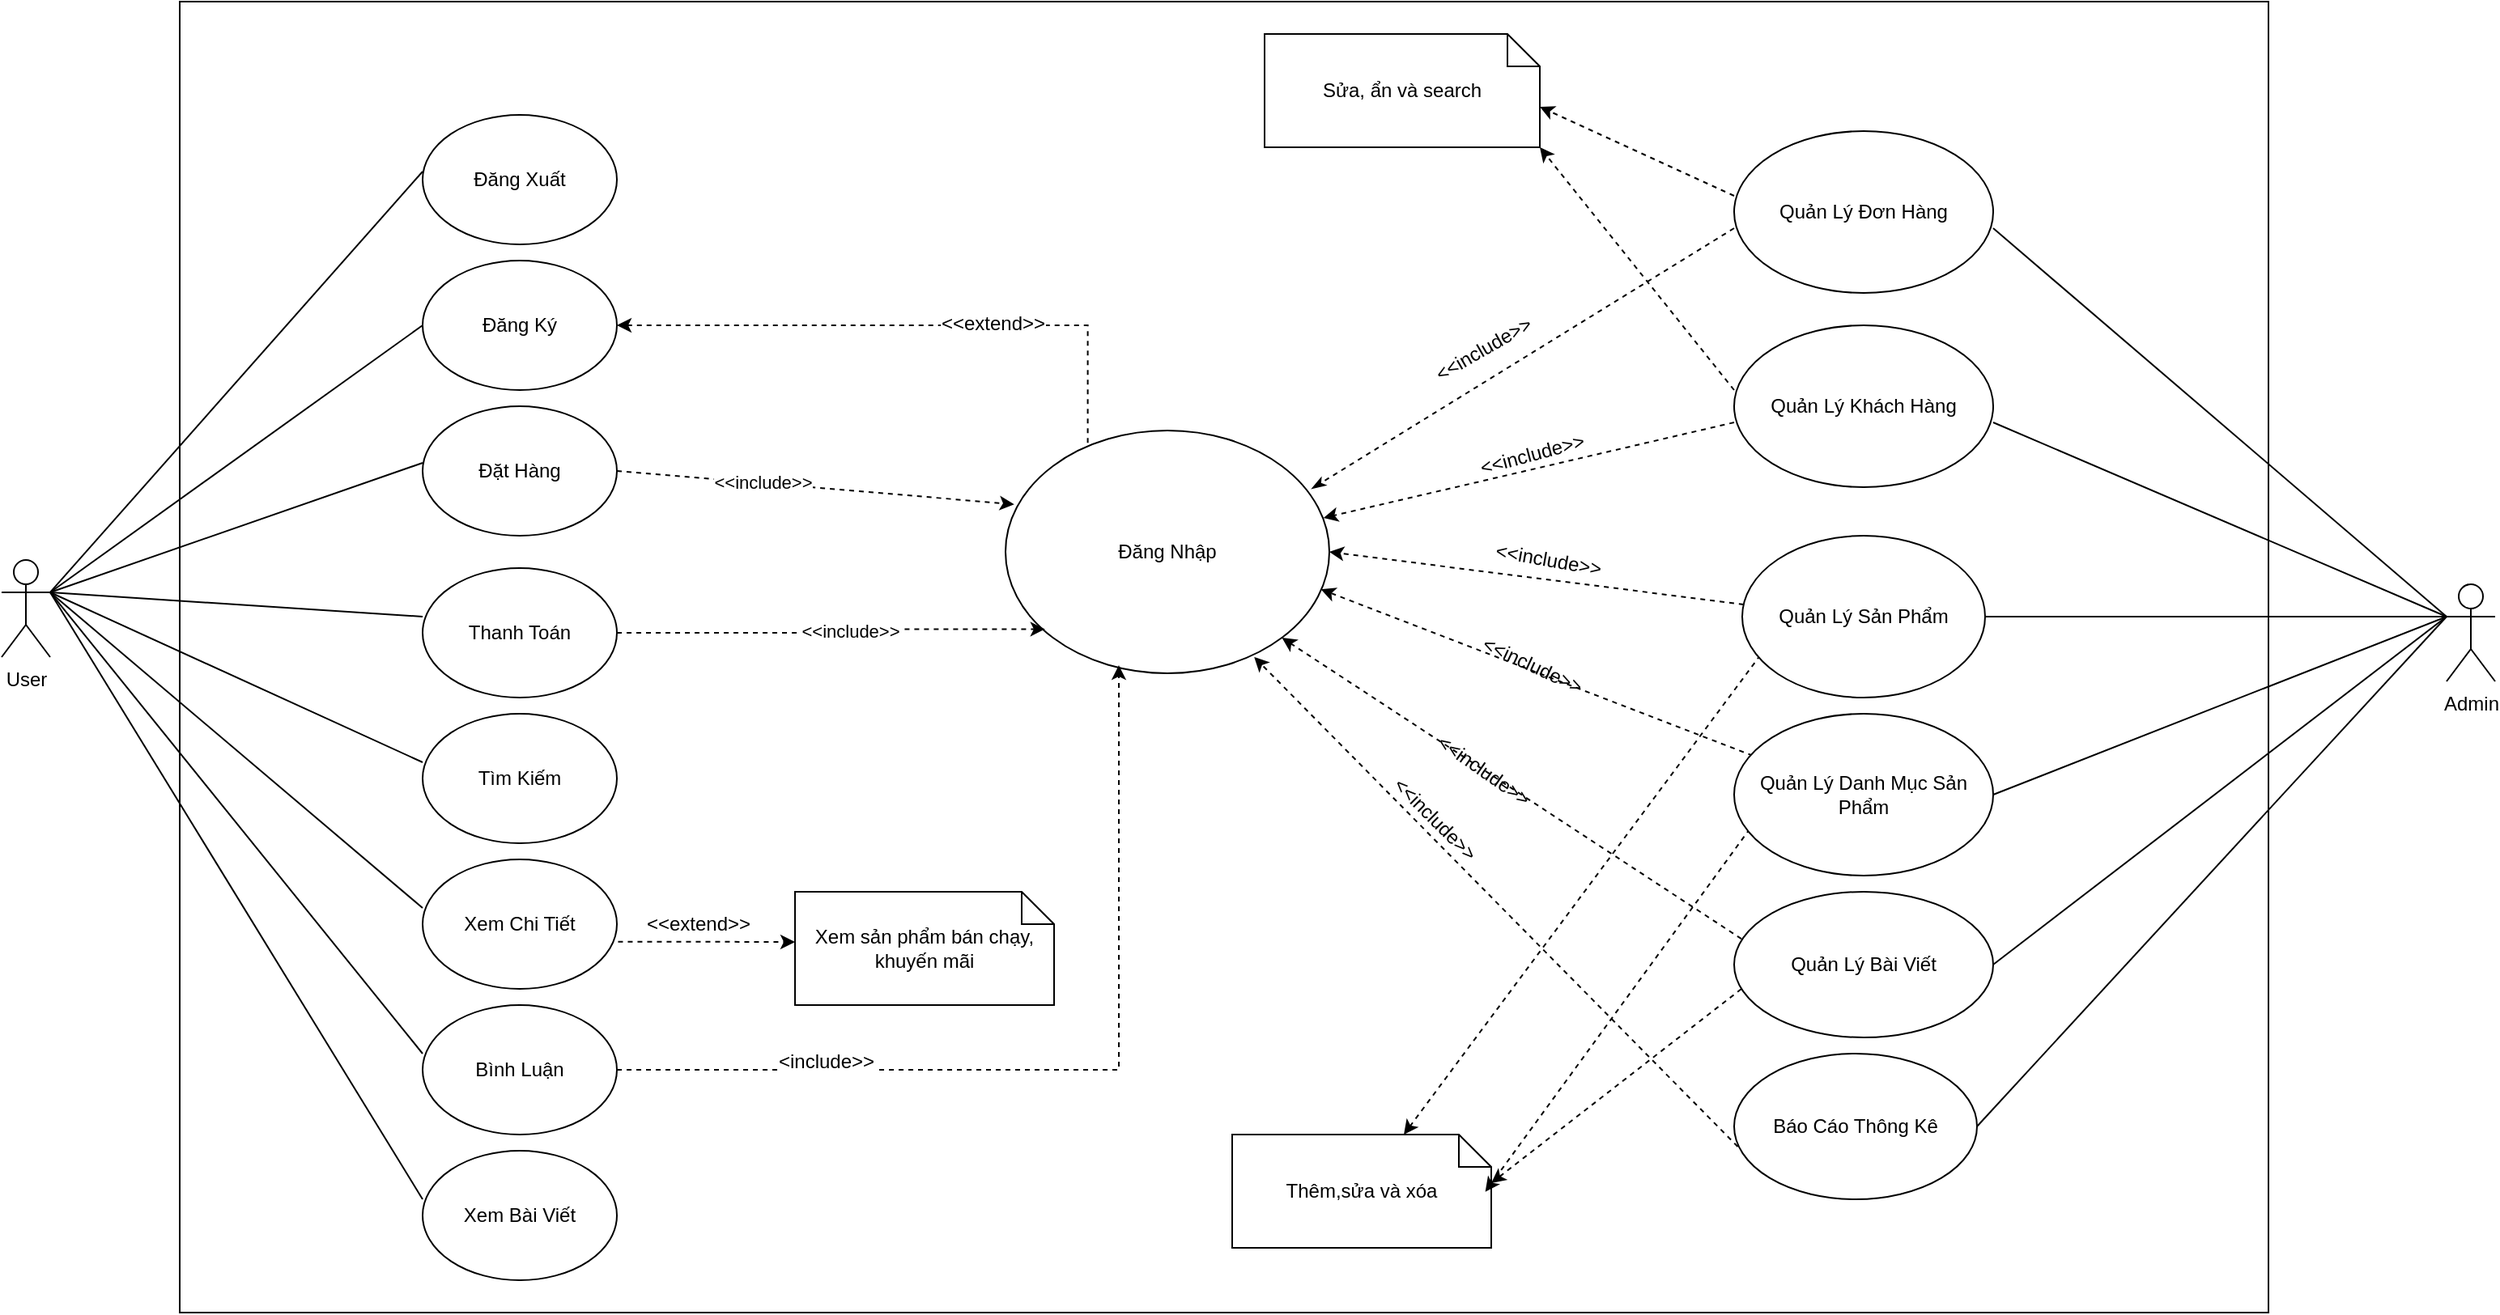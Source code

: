<mxfile version="24.8.6">
  <diagram name="Page-1" id="x4a_CrOOiANk78A3KvGd">
    <mxGraphModel dx="2220" dy="1089" grid="1" gridSize="10" guides="1" tooltips="1" connect="1" arrows="1" fold="1" page="1" pageScale="1" pageWidth="3300" pageHeight="4681" math="0" shadow="0">
      <root>
        <mxCell id="0" />
        <mxCell id="1" parent="0" />
        <mxCell id="pyRZXPUVbA9_702f5Y_X-11" style="rounded=0;orthogonalLoop=1;jettySize=auto;html=1;exitX=1;exitY=0.333;exitDx=0;exitDy=0;exitPerimeter=0;fontFamily=Helvetica;fontSize=12;fontColor=default;entryX=0;entryY=0.5;entryDx=0;entryDy=0;endArrow=none;endFill=0;" parent="1" source="Nud_BQLuELYe_r3ZkEnG-1" edge="1">
          <mxGeometry relative="1" as="geometry">
            <mxPoint x="1120" y="220" as="targetPoint" />
          </mxGeometry>
        </mxCell>
        <mxCell id="pyRZXPUVbA9_702f5Y_X-12" style="rounded=0;orthogonalLoop=1;jettySize=auto;html=1;exitX=1;exitY=0.333;exitDx=0;exitDy=0;exitPerimeter=0;fontFamily=Helvetica;fontSize=12;fontColor=default;entryX=0;entryY=0.5;entryDx=0;entryDy=0;endArrow=none;endFill=0;" parent="1" source="Nud_BQLuELYe_r3ZkEnG-1" edge="1">
          <mxGeometry relative="1" as="geometry">
            <mxPoint x="1120.0" y="125" as="targetPoint" />
          </mxGeometry>
        </mxCell>
        <mxCell id="pyRZXPUVbA9_702f5Y_X-20" style="rounded=0;orthogonalLoop=1;jettySize=auto;html=1;exitX=1;exitY=0.333;exitDx=0;exitDy=0;exitPerimeter=0;fontFamily=Helvetica;fontSize=12;fontColor=default;entryX=0;entryY=0.5;entryDx=0;entryDy=0;endArrow=none;endFill=0;" parent="1" source="Nud_BQLuELYe_r3ZkEnG-1" edge="1">
          <mxGeometry relative="1" as="geometry">
            <mxPoint x="1120.0" y="670" as="targetPoint" />
          </mxGeometry>
        </mxCell>
        <mxCell id="Nud_BQLuELYe_r3ZkEnG-1" value="User" style="shape=umlActor;verticalLabelPosition=bottom;verticalAlign=top;html=1;outlineConnect=0;" parent="1" vertex="1">
          <mxGeometry x="860" y="365" width="30" height="60" as="geometry" />
        </mxCell>
        <mxCell id="OdKkpMeZ7IpjYvgaHoXA-8" style="rounded=0;orthogonalLoop=1;jettySize=auto;html=1;exitX=0;exitY=0.333;exitDx=0;exitDy=0;exitPerimeter=0;entryX=1;entryY=0.5;entryDx=0;entryDy=0;endArrow=none;endFill=0;" parent="1" source="Nud_BQLuELYe_r3ZkEnG-3" edge="1">
          <mxGeometry relative="1" as="geometry">
            <mxPoint x="2090" y="160" as="targetPoint" />
          </mxGeometry>
        </mxCell>
        <mxCell id="OdKkpMeZ7IpjYvgaHoXA-9" style="rounded=0;orthogonalLoop=1;jettySize=auto;html=1;exitX=0;exitY=0.333;exitDx=0;exitDy=0;exitPerimeter=0;entryX=1;entryY=0.5;entryDx=0;entryDy=0;endArrow=none;endFill=0;" parent="1" source="Nud_BQLuELYe_r3ZkEnG-3" edge="1">
          <mxGeometry relative="1" as="geometry">
            <mxPoint x="2090" y="280.0" as="targetPoint" />
          </mxGeometry>
        </mxCell>
        <mxCell id="OdKkpMeZ7IpjYvgaHoXA-10" style="rounded=0;orthogonalLoop=1;jettySize=auto;html=1;exitX=0;exitY=0.333;exitDx=0;exitDy=0;exitPerimeter=0;endArrow=none;endFill=0;entryX=1;entryY=0.5;entryDx=0;entryDy=0;" parent="1" source="Nud_BQLuELYe_r3ZkEnG-3" target="EuURe4UWY_9U8k-Uneeb-14" edge="1">
          <mxGeometry relative="1" as="geometry">
            <mxPoint x="2090" y="400.0" as="targetPoint" />
          </mxGeometry>
        </mxCell>
        <mxCell id="OdKkpMeZ7IpjYvgaHoXA-11" style="rounded=0;orthogonalLoop=1;jettySize=auto;html=1;entryX=1;entryY=0.5;entryDx=0;entryDy=0;endArrow=none;endFill=0;" parent="1" target="EuURe4UWY_9U8k-Uneeb-15" edge="1">
          <mxGeometry relative="1" as="geometry">
            <mxPoint x="2370" y="400" as="sourcePoint" />
            <mxPoint x="2090" y="520.0" as="targetPoint" />
          </mxGeometry>
        </mxCell>
        <mxCell id="OdKkpMeZ7IpjYvgaHoXA-12" style="rounded=0;orthogonalLoop=1;jettySize=auto;html=1;exitX=0;exitY=0.333;exitDx=0;exitDy=0;exitPerimeter=0;entryX=1;entryY=0.5;entryDx=0;entryDy=0;endArrow=none;endFill=0;" parent="1" source="Nud_BQLuELYe_r3ZkEnG-3" target="EuURe4UWY_9U8k-Uneeb-16" edge="1">
          <mxGeometry relative="1" as="geometry">
            <mxPoint x="2090" y="640" as="targetPoint" />
          </mxGeometry>
        </mxCell>
        <mxCell id="qhDxRso9LNAH2FtVtD3s-2" style="rounded=0;orthogonalLoop=1;jettySize=auto;html=1;exitX=0;exitY=0.333;exitDx=0;exitDy=0;exitPerimeter=0;entryX=1;entryY=0.5;entryDx=0;entryDy=0;endArrow=none;endFill=0;" parent="1" source="Nud_BQLuELYe_r3ZkEnG-3" target="EuURe4UWY_9U8k-Uneeb-17" edge="1">
          <mxGeometry relative="1" as="geometry">
            <mxPoint x="2090" y="760" as="targetPoint" />
          </mxGeometry>
        </mxCell>
        <mxCell id="Nud_BQLuELYe_r3ZkEnG-3" value="Admin" style="shape=umlActor;verticalLabelPosition=bottom;verticalAlign=top;html=1;outlineConnect=0;" parent="1" vertex="1">
          <mxGeometry x="2370" y="380" width="30" height="60" as="geometry" />
        </mxCell>
        <mxCell id="hHHpHos3qXQZ88BaUu0H-11" value="" style="endArrow=none;html=1;rounded=0;entryX=0;entryY=0.5;entryDx=0;entryDy=0;" parent="1" edge="1">
          <mxGeometry width="50" height="50" relative="1" as="geometry">
            <mxPoint x="890" y="385" as="sourcePoint" />
            <mxPoint x="1120" y="305" as="targetPoint" />
          </mxGeometry>
        </mxCell>
        <mxCell id="hHHpHos3qXQZ88BaUu0H-12" value="" style="endArrow=none;html=1;rounded=0;entryX=0;entryY=0.5;entryDx=0;entryDy=0;" parent="1" edge="1">
          <mxGeometry width="50" height="50" relative="1" as="geometry">
            <mxPoint x="890" y="385" as="sourcePoint" />
            <mxPoint x="1120" y="400" as="targetPoint" />
          </mxGeometry>
        </mxCell>
        <mxCell id="hHHpHos3qXQZ88BaUu0H-13" value="" style="endArrow=none;html=1;rounded=0;entryX=0;entryY=0.5;entryDx=0;entryDy=0;" parent="1" edge="1">
          <mxGeometry width="50" height="50" relative="1" as="geometry">
            <mxPoint x="890" y="385" as="sourcePoint" />
            <mxPoint x="1120.0" y="490" as="targetPoint" />
          </mxGeometry>
        </mxCell>
        <mxCell id="hHHpHos3qXQZ88BaUu0H-14" value="" style="endArrow=none;html=1;rounded=0;entryX=0;entryY=0.5;entryDx=0;entryDy=0;exitX=1;exitY=0.333;exitDx=0;exitDy=0;exitPerimeter=0;" parent="1" source="Nud_BQLuELYe_r3ZkEnG-1" edge="1">
          <mxGeometry width="50" height="50" relative="1" as="geometry">
            <mxPoint x="890" y="405" as="sourcePoint" />
            <mxPoint x="1120.0" y="580" as="targetPoint" />
          </mxGeometry>
        </mxCell>
        <mxCell id="hHHpHos3qXQZ88BaUu0H-34" value="Đăng Nhập" style="ellipse;whiteSpace=wrap;html=1;" parent="1" vertex="1">
          <mxGeometry x="1480" y="285" width="200" height="150" as="geometry" />
        </mxCell>
        <mxCell id="OdKkpMeZ7IpjYvgaHoXA-18" style="rounded=0;orthogonalLoop=1;jettySize=auto;html=1;exitX=0;exitY=0.5;exitDx=0;exitDy=0;entryX=0.945;entryY=0.24;entryDx=0;entryDy=0;dashed=1;endArrow=classicThin;endFill=1;entryPerimeter=0;" parent="1" target="hHHpHos3qXQZ88BaUu0H-34" edge="1">
          <mxGeometry relative="1" as="geometry">
            <mxPoint x="1930" y="160" as="sourcePoint" />
          </mxGeometry>
        </mxCell>
        <mxCell id="OdKkpMeZ7IpjYvgaHoXA-16" style="rounded=0;orthogonalLoop=1;jettySize=auto;html=1;exitX=0;exitY=0.25;exitDx=0;exitDy=0;dashed=1;endArrow=classic;endFill=1;entryX=1;entryY=1;entryDx=0;entryDy=0;entryPerimeter=0;" parent="1" target="OdKkpMeZ7IpjYvgaHoXA-13" edge="1">
          <mxGeometry relative="1" as="geometry">
            <mxPoint x="1750" y="110" as="targetPoint" />
            <mxPoint x="1930" y="260.0" as="sourcePoint" />
          </mxGeometry>
        </mxCell>
        <mxCell id="OdKkpMeZ7IpjYvgaHoXA-20" style="rounded=0;orthogonalLoop=1;jettySize=auto;html=1;exitX=0.006;exitY=0.425;exitDx=0;exitDy=0;endArrow=classic;endFill=1;dashed=1;entryX=1;entryY=0.5;entryDx=0;entryDy=0;exitPerimeter=0;" parent="1" source="EuURe4UWY_9U8k-Uneeb-14" target="hHHpHos3qXQZ88BaUu0H-34" edge="1">
          <mxGeometry relative="1" as="geometry">
            <mxPoint x="1930" y="400.0" as="sourcePoint" />
          </mxGeometry>
        </mxCell>
        <mxCell id="EuURe4UWY_9U8k-Uneeb-4" style="rounded=0;orthogonalLoop=1;jettySize=auto;html=1;exitX=0.075;exitY=0.737;exitDx=0;exitDy=0;dashed=1;exitPerimeter=0;" parent="1" source="EuURe4UWY_9U8k-Uneeb-14" target="OdKkpMeZ7IpjYvgaHoXA-14" edge="1">
          <mxGeometry relative="1" as="geometry">
            <mxPoint x="1930" y="440.0" as="sourcePoint" />
          </mxGeometry>
        </mxCell>
        <mxCell id="OdKkpMeZ7IpjYvgaHoXA-23" style="rounded=0;orthogonalLoop=1;jettySize=auto;html=1;exitX=0.028;exitY=0.323;exitDx=0;exitDy=0;entryX=1;entryY=1;entryDx=0;entryDy=0;dashed=1;endArrow=classic;endFill=1;exitPerimeter=0;" parent="1" source="EuURe4UWY_9U8k-Uneeb-16" target="hHHpHos3qXQZ88BaUu0H-34" edge="1">
          <mxGeometry relative="1" as="geometry">
            <mxPoint x="1930" y="620.0" as="sourcePoint" />
          </mxGeometry>
        </mxCell>
        <mxCell id="OdKkpMeZ7IpjYvgaHoXA-13" value="&lt;font style=&quot;font-size: 12px;&quot;&gt;Sửa, ẩn và search&lt;/font&gt;" style="shape=note;size=20;whiteSpace=wrap;html=1;" parent="1" vertex="1">
          <mxGeometry x="1640" y="40" width="170" height="70" as="geometry" />
        </mxCell>
        <mxCell id="OdKkpMeZ7IpjYvgaHoXA-14" value="&lt;font style=&quot;font-size: 12px;&quot;&gt;Thêm,sửa và xóa&lt;/font&gt;" style="shape=note;size=20;whiteSpace=wrap;html=1;" parent="1" vertex="1">
          <mxGeometry x="1620" y="720" width="160" height="70" as="geometry" />
        </mxCell>
        <mxCell id="OdKkpMeZ7IpjYvgaHoXA-15" style="rounded=0;orthogonalLoop=1;jettySize=auto;html=1;exitX=0;exitY=0.25;exitDx=0;exitDy=0;entryX=0;entryY=0;entryDx=170;entryDy=45;entryPerimeter=0;endArrow=classic;endFill=1;dashed=1;" parent="1" target="OdKkpMeZ7IpjYvgaHoXA-13" edge="1">
          <mxGeometry relative="1" as="geometry">
            <mxPoint x="1930" y="140" as="sourcePoint" />
          </mxGeometry>
        </mxCell>
        <mxCell id="OdKkpMeZ7IpjYvgaHoXA-19" style="rounded=0;orthogonalLoop=1;jettySize=auto;html=1;exitX=0;exitY=0.5;exitDx=0;exitDy=0;entryX=0.982;entryY=0.36;entryDx=0;entryDy=0;entryPerimeter=0;endArrow=classic;endFill=1;dashed=1;" parent="1" target="hHHpHos3qXQZ88BaUu0H-34" edge="1">
          <mxGeometry relative="1" as="geometry">
            <mxPoint x="1930" y="280.0" as="sourcePoint" />
          </mxGeometry>
        </mxCell>
        <mxCell id="OdKkpMeZ7IpjYvgaHoXA-21" style="rounded=0;orthogonalLoop=1;jettySize=auto;html=1;exitX=0.028;exitY=0.667;exitDx=0;exitDy=0;endArrow=classic;endFill=1;dashed=1;exitPerimeter=0;" parent="1" source="EuURe4UWY_9U8k-Uneeb-16" edge="1">
          <mxGeometry relative="1" as="geometry">
            <mxPoint x="1780" y="750" as="targetPoint" />
            <mxPoint x="1930" y="660" as="sourcePoint" />
          </mxGeometry>
        </mxCell>
        <mxCell id="OdKkpMeZ7IpjYvgaHoXA-22" style="rounded=0;orthogonalLoop=1;jettySize=auto;html=1;exitX=0.061;exitY=0.71;exitDx=0;exitDy=0;entryX=0.977;entryY=0.506;entryDx=0;entryDy=0;entryPerimeter=0;endArrow=classic;endFill=1;dashed=1;exitPerimeter=0;" parent="1" source="EuURe4UWY_9U8k-Uneeb-15" target="OdKkpMeZ7IpjYvgaHoXA-14" edge="1">
          <mxGeometry relative="1" as="geometry">
            <mxPoint x="1930" y="540.0" as="sourcePoint" />
          </mxGeometry>
        </mxCell>
        <mxCell id="OdKkpMeZ7IpjYvgaHoXA-24" style="rounded=0;orthogonalLoop=1;jettySize=auto;html=1;exitX=0.072;exitY=0.259;exitDx=0;exitDy=0;entryX=0.974;entryY=0.654;entryDx=0;entryDy=0;entryPerimeter=0;dashed=1;endArrow=classic;endFill=1;exitPerimeter=0;" parent="1" source="EuURe4UWY_9U8k-Uneeb-15" target="hHHpHos3qXQZ88BaUu0H-34" edge="1">
          <mxGeometry relative="1" as="geometry">
            <mxPoint x="1930" y="500.0" as="sourcePoint" />
          </mxGeometry>
        </mxCell>
        <mxCell id="OdKkpMeZ7IpjYvgaHoXA-25" value="&amp;lt;&amp;lt;include&amp;gt;&amp;gt;" style="text;html=1;align=center;verticalAlign=middle;resizable=0;points=[];autosize=1;strokeColor=none;fillColor=none;rotation=-30;" parent="1" vertex="1">
          <mxGeometry x="1730" y="220" width="90" height="30" as="geometry" />
        </mxCell>
        <mxCell id="OdKkpMeZ7IpjYvgaHoXA-26" value="&amp;lt;&amp;lt;include&amp;gt;&amp;gt;" style="text;html=1;align=center;verticalAlign=middle;resizable=0;points=[];autosize=1;strokeColor=none;fillColor=none;rotation=-15;" parent="1" vertex="1">
          <mxGeometry x="1760" y="285" width="90" height="30" as="geometry" />
        </mxCell>
        <mxCell id="OdKkpMeZ7IpjYvgaHoXA-27" value="&amp;lt;&amp;lt;include&amp;gt;&amp;gt;" style="text;html=1;align=center;verticalAlign=middle;resizable=0;points=[];autosize=1;strokeColor=none;fillColor=none;rotation=10;" parent="1" vertex="1">
          <mxGeometry x="1770" y="350" width="90" height="30" as="geometry" />
        </mxCell>
        <mxCell id="OdKkpMeZ7IpjYvgaHoXA-28" value="&amp;lt;&amp;lt;include&amp;gt;&amp;gt;" style="text;html=1;align=center;verticalAlign=middle;resizable=0;points=[];autosize=1;strokeColor=none;fillColor=none;rotation=25;" parent="1" vertex="1">
          <mxGeometry x="1760" y="415" width="90" height="30" as="geometry" />
        </mxCell>
        <mxCell id="OdKkpMeZ7IpjYvgaHoXA-29" value="&amp;lt;&amp;lt;include&amp;gt;&amp;gt;" style="text;html=1;align=center;verticalAlign=middle;resizable=0;points=[];autosize=1;strokeColor=none;fillColor=none;rotation=45;" parent="1" vertex="1">
          <mxGeometry x="1700" y="510" width="90" height="30" as="geometry" />
        </mxCell>
        <mxCell id="qhDxRso9LNAH2FtVtD3s-3" style="rounded=0;orthogonalLoop=1;jettySize=auto;html=1;exitX=0.015;exitY=0.639;exitDx=0;exitDy=0;entryX=0.768;entryY=0.933;entryDx=0;entryDy=0;entryPerimeter=0;endArrow=classic;endFill=1;dashed=1;exitPerimeter=0;" parent="1" source="EuURe4UWY_9U8k-Uneeb-17" target="hHHpHos3qXQZ88BaUu0H-34" edge="1">
          <mxGeometry relative="1" as="geometry">
            <mxPoint x="1930" y="740" as="sourcePoint" />
          </mxGeometry>
        </mxCell>
        <mxCell id="qhDxRso9LNAH2FtVtD3s-4" value="&amp;lt;&amp;lt;include&amp;gt;&amp;gt;" style="text;html=1;align=center;verticalAlign=middle;resizable=0;points=[];autosize=1;strokeColor=none;fillColor=none;rotation=35;" parent="1" vertex="1">
          <mxGeometry x="1730" y="480" width="90" height="30" as="geometry" />
        </mxCell>
        <mxCell id="pyRZXPUVbA9_702f5Y_X-13" value="Xem sản phẩm bán chạy, khuyến mãi" style="shape=note;size=20;whiteSpace=wrap;html=1;" parent="1" vertex="1">
          <mxGeometry x="1350" y="570" width="160" height="70" as="geometry" />
        </mxCell>
        <mxCell id="pyRZXPUVbA9_702f5Y_X-14" style="edgeStyle=orthogonalEdgeStyle;rounded=0;orthogonalLoop=1;jettySize=auto;html=1;fontFamily=Helvetica;fontSize=12;fontColor=default;dashed=1;exitX=1.006;exitY=0.636;exitDx=0;exitDy=0;exitPerimeter=0;" parent="1" source="EuURe4UWY_9U8k-Uneeb-9" edge="1">
          <mxGeometry relative="1" as="geometry">
            <mxPoint x="1250" y="600" as="sourcePoint" />
            <mxPoint x="1350" y="601" as="targetPoint" />
          </mxGeometry>
        </mxCell>
        <mxCell id="pyRZXPUVbA9_702f5Y_X-34" value="&amp;lt;&amp;lt;extend&amp;gt;&amp;gt;" style="edgeLabel;html=1;align=center;verticalAlign=middle;resizable=0;points=[];rounded=1;shadow=0;strokeColor=default;fontFamily=Helvetica;fontSize=12;fontColor=default;fillColor=none;" parent="pyRZXPUVbA9_702f5Y_X-14" vertex="1" connectable="0">
          <mxGeometry x="-0.142" y="2" relative="1" as="geometry">
            <mxPoint x="2" y="-9" as="offset" />
          </mxGeometry>
        </mxCell>
        <mxCell id="pyRZXPUVbA9_702f5Y_X-17" style="edgeStyle=orthogonalEdgeStyle;rounded=0;orthogonalLoop=1;jettySize=auto;html=1;exitX=1;exitY=0.5;exitDx=0;exitDy=0;entryX=0.254;entryY=0.064;entryDx=0;entryDy=0;entryPerimeter=0;fontFamily=Helvetica;fontSize=12;fontColor=default;dashed=1;endArrow=none;endFill=0;startArrow=classic;startFill=1;" parent="1" source="EuURe4UWY_9U8k-Uneeb-1" target="hHHpHos3qXQZ88BaUu0H-34" edge="1">
          <mxGeometry relative="1" as="geometry">
            <mxPoint x="1010.0" y="235" as="sourcePoint" />
          </mxGeometry>
        </mxCell>
        <mxCell id="pyRZXPUVbA9_702f5Y_X-35" value="&amp;lt;&amp;lt;extend&amp;gt;&amp;gt;" style="edgeLabel;html=1;align=center;verticalAlign=middle;resizable=0;points=[];rounded=1;shadow=0;strokeColor=default;fontFamily=Helvetica;fontSize=12;fontColor=default;fillColor=none;" parent="pyRZXPUVbA9_702f5Y_X-17" vertex="1" connectable="0">
          <mxGeometry x="0.27" y="1" relative="1" as="geometry">
            <mxPoint as="offset" />
          </mxGeometry>
        </mxCell>
        <mxCell id="pyRZXPUVbA9_702f5Y_X-21" style="edgeStyle=orthogonalEdgeStyle;rounded=0;orthogonalLoop=1;jettySize=auto;html=1;exitX=1;exitY=0.5;exitDx=0;exitDy=0;entryX=0.35;entryY=0.967;entryDx=0;entryDy=0;entryPerimeter=0;fontFamily=Helvetica;fontSize=12;fontColor=default;dashed=1;" parent="1" source="EuURe4UWY_9U8k-Uneeb-10" target="hHHpHos3qXQZ88BaUu0H-34" edge="1">
          <mxGeometry relative="1" as="geometry">
            <mxPoint x="1010.0" y="780" as="sourcePoint" />
          </mxGeometry>
        </mxCell>
        <mxCell id="pyRZXPUVbA9_702f5Y_X-32" value="&amp;lt;include&amp;gt;&amp;gt;" style="edgeLabel;html=1;align=center;verticalAlign=middle;resizable=0;points=[];rounded=1;shadow=0;strokeColor=default;fontFamily=Helvetica;fontSize=12;fontColor=default;fillColor=none;" parent="pyRZXPUVbA9_702f5Y_X-21" vertex="1" connectable="0">
          <mxGeometry x="-0.541" y="5" relative="1" as="geometry">
            <mxPoint as="offset" />
          </mxGeometry>
        </mxCell>
        <mxCell id="pyRZXPUVbA9_702f5Y_X-24" style="rounded=0;orthogonalLoop=1;jettySize=auto;html=1;exitX=0;exitY=0.5;exitDx=0;exitDy=0;fontFamily=Helvetica;fontSize=12;fontColor=default;entryX=1;entryY=0.333;entryDx=0;entryDy=0;entryPerimeter=0;endArrow=none;endFill=0;" parent="1" target="Nud_BQLuELYe_r3ZkEnG-1" edge="1">
          <mxGeometry relative="1" as="geometry">
            <mxPoint x="850" y="450" as="targetPoint" />
            <mxPoint x="1120.0" y="760" as="sourcePoint" />
          </mxGeometry>
        </mxCell>
        <mxCell id="EuURe4UWY_9U8k-Uneeb-1" value="Đăng Ký" style="ellipse;whiteSpace=wrap;html=1;" parent="1" vertex="1">
          <mxGeometry x="1120" y="180" width="120" height="80" as="geometry" />
        </mxCell>
        <mxCell id="EuURe4UWY_9U8k-Uneeb-2" value="Đăng Xuất" style="ellipse;whiteSpace=wrap;html=1;" parent="1" vertex="1">
          <mxGeometry x="1120" y="90" width="120" height="80" as="geometry" />
        </mxCell>
        <mxCell id="EuURe4UWY_9U8k-Uneeb-3" value="Đặt Hàng" style="ellipse;whiteSpace=wrap;html=1;" parent="1" vertex="1">
          <mxGeometry x="1120" y="270" width="120" height="80" as="geometry" />
        </mxCell>
        <mxCell id="EuURe4UWY_9U8k-Uneeb-6" style="edgeStyle=orthogonalEdgeStyle;rounded=0;orthogonalLoop=1;jettySize=auto;html=1;exitX=1;exitY=0.5;exitDx=0;exitDy=0;entryX=0.122;entryY=0.818;entryDx=0;entryDy=0;dashed=1;entryPerimeter=0;" parent="1" source="EuURe4UWY_9U8k-Uneeb-5" target="hHHpHos3qXQZ88BaUu0H-34" edge="1">
          <mxGeometry relative="1" as="geometry" />
        </mxCell>
        <mxCell id="EuURe4UWY_9U8k-Uneeb-7" value="&amp;lt;&amp;lt;include&amp;gt;&amp;gt;" style="edgeLabel;html=1;align=center;verticalAlign=middle;resizable=0;points=[];" parent="EuURe4UWY_9U8k-Uneeb-6" vertex="1" connectable="0">
          <mxGeometry x="0.098" y="-1" relative="1" as="geometry">
            <mxPoint as="offset" />
          </mxGeometry>
        </mxCell>
        <mxCell id="EuURe4UWY_9U8k-Uneeb-5" value="Thanh Toán" style="ellipse;whiteSpace=wrap;html=1;" parent="1" vertex="1">
          <mxGeometry x="1120" y="370" width="120" height="80" as="geometry" />
        </mxCell>
        <mxCell id="EuURe4UWY_9U8k-Uneeb-8" value="Tìm Kiếm" style="ellipse;whiteSpace=wrap;html=1;" parent="1" vertex="1">
          <mxGeometry x="1120" y="460" width="120" height="80" as="geometry" />
        </mxCell>
        <mxCell id="EuURe4UWY_9U8k-Uneeb-9" value="Xem Chi Tiết" style="ellipse;whiteSpace=wrap;html=1;" parent="1" vertex="1">
          <mxGeometry x="1120" y="550" width="120" height="80" as="geometry" />
        </mxCell>
        <mxCell id="EuURe4UWY_9U8k-Uneeb-10" value="Bình Luận" style="ellipse;whiteSpace=wrap;html=1;" parent="1" vertex="1">
          <mxGeometry x="1120" y="640" width="120" height="80" as="geometry" />
        </mxCell>
        <mxCell id="EuURe4UWY_9U8k-Uneeb-11" value="Xem Bài Viết" style="ellipse;whiteSpace=wrap;html=1;" parent="1" vertex="1">
          <mxGeometry x="1120" y="730" width="120" height="80" as="geometry" />
        </mxCell>
        <mxCell id="EuURe4UWY_9U8k-Uneeb-12" value="Quản Lý Đơn Hàng" style="ellipse;whiteSpace=wrap;html=1;" parent="1" vertex="1">
          <mxGeometry x="1930" y="100" width="160" height="100" as="geometry" />
        </mxCell>
        <mxCell id="EuURe4UWY_9U8k-Uneeb-13" value="Quản Lý Khách Hàng" style="ellipse;whiteSpace=wrap;html=1;" parent="1" vertex="1">
          <mxGeometry x="1930" y="220" width="160" height="100" as="geometry" />
        </mxCell>
        <mxCell id="EuURe4UWY_9U8k-Uneeb-14" value="Quản Lý Sản Phẩm" style="ellipse;whiteSpace=wrap;html=1;" parent="1" vertex="1">
          <mxGeometry x="1935" y="350" width="150" height="100" as="geometry" />
        </mxCell>
        <mxCell id="EuURe4UWY_9U8k-Uneeb-15" value="Quản Lý Danh Mục Sản Phẩm" style="ellipse;whiteSpace=wrap;html=1;" parent="1" vertex="1">
          <mxGeometry x="1930" y="460" width="160" height="100" as="geometry" />
        </mxCell>
        <mxCell id="EuURe4UWY_9U8k-Uneeb-16" value="Quản Lý Bài Viết" style="ellipse;whiteSpace=wrap;html=1;" parent="1" vertex="1">
          <mxGeometry x="1930" y="570" width="160" height="90" as="geometry" />
        </mxCell>
        <mxCell id="EuURe4UWY_9U8k-Uneeb-17" value="Báo Cáo Thông Kê" style="ellipse;whiteSpace=wrap;html=1;" parent="1" vertex="1">
          <mxGeometry x="1930" y="670" width="150" height="90" as="geometry" />
        </mxCell>
        <mxCell id="uTmI_kCCE4DWSWWAX9hR-1" style="rounded=0;orthogonalLoop=1;jettySize=auto;html=1;exitX=1;exitY=0.5;exitDx=0;exitDy=0;entryX=0.027;entryY=0.304;entryDx=0;entryDy=0;entryPerimeter=0;dashed=1;" parent="1" source="EuURe4UWY_9U8k-Uneeb-3" target="hHHpHos3qXQZ88BaUu0H-34" edge="1">
          <mxGeometry relative="1" as="geometry" />
        </mxCell>
        <mxCell id="uTmI_kCCE4DWSWWAX9hR-2" value="&amp;lt;&amp;lt;include&amp;gt;&amp;gt;" style="edgeLabel;html=1;align=center;verticalAlign=middle;resizable=0;points=[];" parent="uTmI_kCCE4DWSWWAX9hR-1" vertex="1" connectable="0">
          <mxGeometry x="-0.27" y="1" relative="1" as="geometry">
            <mxPoint as="offset" />
          </mxGeometry>
        </mxCell>
        <mxCell id="OyQYIZm_VJv3mCZRoXHo-1" value="" style="rounded=0;whiteSpace=wrap;html=1;fillColor=none;" vertex="1" parent="1">
          <mxGeometry x="970" y="20" width="1290" height="810" as="geometry" />
        </mxCell>
      </root>
    </mxGraphModel>
  </diagram>
</mxfile>
